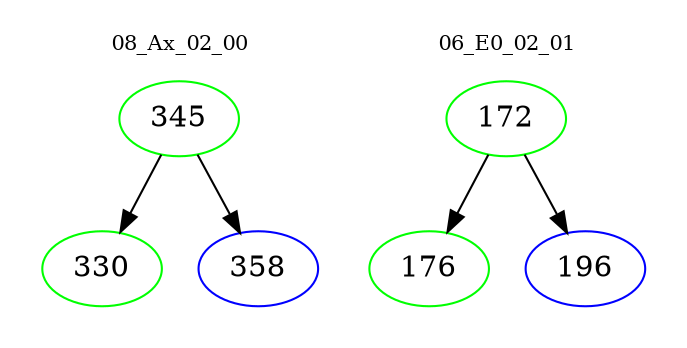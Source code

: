 digraph{
subgraph cluster_0 {
color = white
label = "08_Ax_02_00";
fontsize=10;
T0_345 [label="345", color="green"]
T0_345 -> T0_330 [color="black"]
T0_330 [label="330", color="green"]
T0_345 -> T0_358 [color="black"]
T0_358 [label="358", color="blue"]
}
subgraph cluster_1 {
color = white
label = "06_E0_02_01";
fontsize=10;
T1_172 [label="172", color="green"]
T1_172 -> T1_176 [color="black"]
T1_176 [label="176", color="green"]
T1_172 -> T1_196 [color="black"]
T1_196 [label="196", color="blue"]
}
}
